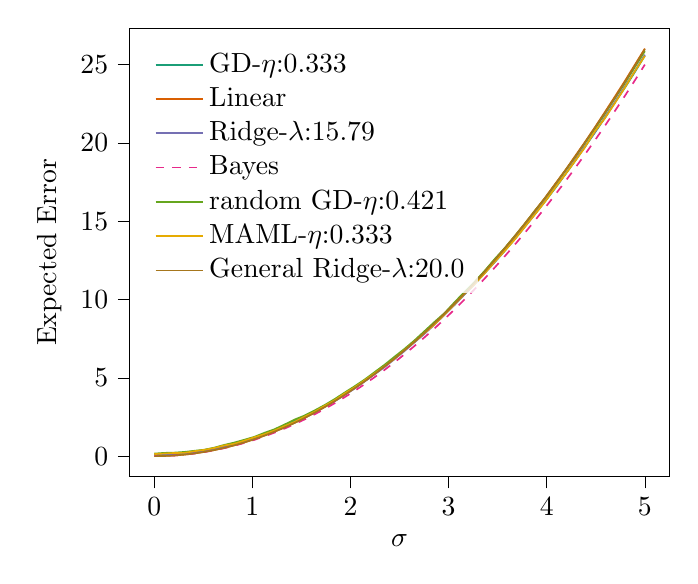 % This file was created with tikzplotlib v0.10.1.
\begin{tikzpicture}

\definecolor{chocolate217952}{RGB}{217,95,2}
\definecolor{darkcyan27158119}{RGB}{27,158,119}
\definecolor{darkgoldenrod16611829}{RGB}{166,118,29}
\definecolor{darkgray176}{RGB}{176,176,176}
\definecolor{deeppink23141138}{RGB}{231,41,138}
\definecolor{lightslategray117112179}{RGB}{117,112,179}
\definecolor{olivedrab10216630}{RGB}{102,166,30}
\definecolor{orange2301712}{RGB}{230,171,2}

\begin{axis}[
legend cell align={left},
legend style={
  fill opacity=0.8,
  draw opacity=1,
  text opacity=1,
  at={(0.03,0.97)},
  anchor=north west,
  draw=none
},
tick align=outside,
tick pos=left,
x grid style={darkgray176},
xlabel={\(\displaystyle \sigma\)},
xmin=-0.25, xmax=5.25,
xtick style={color=black},
y grid style={darkgray176},
ylabel={Expected Error},
ymin=-1.301, ymax=27.323,
ytick style={color=black}
]
\addplot [semithick, darkcyan27158119]
table {%
0 0.126
0.102 0.137
0.204 0.198
0.306 0.222
0.408 0.291
0.51 0.393
0.612 0.511
0.714 0.676
0.816 0.816
0.918 1.011
1.02 1.184
1.122 1.424
1.224 1.652
1.327 1.95
1.429 2.25
1.531 2.526
1.633 2.876
1.735 3.215
1.837 3.521
1.939 3.995
2.041 4.372
2.143 4.838
2.245 5.281
2.347 5.731
2.449 6.235
2.551 6.777
2.653 7.291
2.755 7.845
2.857 8.444
2.959 9.055
3.061 9.685
3.163 10.344
3.265 11.007
3.367 11.69
3.469 12.384
3.571 13.105
3.673 13.842
3.776 14.643
3.878 15.45
3.98 16.24
4.082 17.074
4.184 17.946
4.286 18.824
4.388 19.734
4.49 20.653
4.592 21.593
4.694 22.571
4.796 23.518
4.898 24.524
5 25.573
};
\addlegendentry{GD-$\eta$:0.333}
\addplot [semithick, chocolate217952]
table {%
0 2.211e-31
0.102 0.011
0.204 0.043
0.306 0.098
0.408 0.173
0.51 0.271
0.612 0.39
0.714 0.531
0.816 0.694
0.918 0.879
1.02 1.085
1.122 1.312
1.224 1.56
1.327 1.832
1.429 2.123
1.531 2.438
1.633 2.776
1.735 3.133
1.837 3.511
1.939 3.913
2.041 4.336
2.143 4.782
2.245 5.247
2.347 5.735
2.449 6.251
2.551 6.781
2.653 7.332
2.755 7.9
2.857 8.495
2.959 9.124
3.061 9.762
3.163 10.419
3.265 11.108
3.367 11.806
3.469 12.538
3.571 13.275
3.673 14.048
3.776 14.851
3.878 15.671
3.98 16.478
4.082 17.352
4.184 18.216
4.286 19.132
4.388 20.043
4.49 20.989
4.592 21.966
4.694 22.952
4.796 23.949
4.898 24.989
5 26.022
};
\addlegendentry{Linear}
\addplot [semithick, lightslategray117112179]
table {%
0 0.064
0.102 0.076
0.204 0.093
0.306 0.145
0.408 0.237
0.51 0.339
0.612 0.452
0.714 0.59
0.816 0.74
0.918 0.932
1.02 1.124
1.122 1.348
1.224 1.598
1.327 1.861
1.429 2.15
1.531 2.453
1.633 2.795
1.735 3.153
1.837 3.503
1.939 3.903
2.041 4.311
2.143 4.764
2.245 5.225
2.347 5.683
2.449 6.192
2.551 6.717
2.653 7.272
2.755 7.819
2.857 8.403
2.959 9.023
3.061 9.654
3.163 10.333
3.265 10.98
3.367 11.686
3.469 12.392
3.571 13.107
3.673 13.873
3.776 14.648
3.878 15.435
3.98 16.256
4.082 17.13
4.184 17.962
4.286 18.856
4.388 19.77
4.49 20.679
4.592 21.635
4.694 22.605
4.796 23.608
4.898 24.589
5 25.631
};
\addlegendentry{Ridge-$\lambda$:15.79}
\addplot [semithick, deeppink23141138, dashed]
table {%
0 0
0.102 0.01
0.204 0.042
0.306 0.094
0.408 0.167
0.51 0.26
0.612 0.375
0.714 0.51
0.816 0.666
0.918 0.843
1.02 1.041
1.122 1.26
1.224 1.499
1.327 1.76
1.429 2.041
1.531 2.343
1.633 2.666
1.735 3.009
1.837 3.374
1.939 3.759
2.041 4.165
2.143 4.592
2.245 5.04
2.347 5.508
2.449 5.997
2.551 6.508
2.653 7.039
2.755 7.591
2.857 8.163
2.959 8.757
3.061 9.371
3.163 10.006
3.265 10.662
3.367 11.339
3.469 12.037
3.571 12.755
3.673 13.494
3.776 14.254
3.878 15.035
3.98 15.837
4.082 16.66
4.184 17.503
4.286 18.367
4.388 19.252
4.49 20.158
4.592 21.085
4.694 22.032
4.796 23.001
4.898 23.99
5 25.0
};
\addlegendentry{Bayes}
\addplot [semithick, olivedrab10216630]
table {%
0 0.164
0.102 0.21
0.204 0.227
0.306 0.27
0.408 0.344
0.51 0.411
0.612 0.544
0.714 0.72
0.816 0.871
0.918 1.048
1.02 1.235
1.122 1.49
1.224 1.717
1.327 2.018
1.429 2.336
1.531 2.593
1.633 2.916
1.735 3.26
1.837 3.64
1.939 4.056
2.041 4.461
2.143 4.887
2.245 5.365
2.347 5.836
2.449 6.353
2.551 6.855
2.653 7.399
2.755 7.988
2.857 8.577
2.959 9.141
3.061 9.831
3.163 10.493
3.265 11.13
3.367 11.832
3.469 12.584
3.571 13.28
3.673 14.043
3.776 14.832
3.878 15.656
3.98 16.451
4.082 17.294
4.184 18.185
4.286 19.069
4.388 19.975
4.49 20.902
4.592 21.852
4.694 22.842
4.796 23.819
4.898 24.842
5 25.859
};
\addlegendentry{random GD-$\eta$:0.421}
\addplot [semithick, orange2301712]
table {%
0 0.134
0.102 0.167
0.204 0.205
0.306 0.209
0.408 0.316
0.51 0.403
0.612 0.523
0.714 0.684
0.816 0.79
0.918 0.988
1.02 1.208
1.122 1.399
1.224 1.634
1.327 1.919
1.429 2.188
1.531 2.516
1.633 2.828
1.735 3.209
1.837 3.562
1.939 3.999
2.041 4.39
2.143 4.831
2.245 5.285
2.347 5.741
2.449 6.225
2.551 6.78
2.653 7.304
2.755 7.869
2.857 8.412
2.959 9.049
3.061 9.703
3.163 10.362
3.265 10.992
3.367 11.671
3.469 12.407
3.571 13.103
3.673 13.827
3.776 14.633
3.878 15.423
3.98 16.23
4.082 17.107
4.184 17.948
4.286 18.815
4.388 19.704
4.49 20.737
4.592 21.562
4.694 22.533
4.796 23.53
4.898 24.576
5 25.55
};
\addlegendentry{MAML-$\eta$:0.333}
\addplot [semithick, darkgoldenrod16611829]
table {%
0 0.0
0.102 0.011
0.204 0.044
0.306 0.098
0.408 0.174
0.51 0.271
0.612 0.39
0.714 0.531
0.816 0.693
0.918 0.877
1.02 1.082
1.122 1.31
1.224 1.56
1.327 1.83
1.429 2.12
1.531 2.435
1.633 2.771
1.735 3.128
1.837 3.508
1.939 3.908
2.041 4.333
2.143 4.775
2.245 5.241
2.347 5.729
2.449 6.237
2.551 6.765
2.653 7.315
2.755 7.89
2.857 8.495
2.959 9.105
3.061 9.744
3.163 10.396
3.265 11.073
3.367 11.781
3.469 12.515
3.571 13.265
3.673 14.027
3.776 14.824
3.878 15.637
3.98 16.459
4.082 17.322
4.184 18.196
4.286 19.065
4.388 20.022
4.49 20.965
4.592 21.917
4.694 22.882
4.796 23.889
4.898 24.935
5 25.983
};
\addlegendentry{General Ridge-$\lambda$:20.0}
\end{axis}

\end{tikzpicture}
